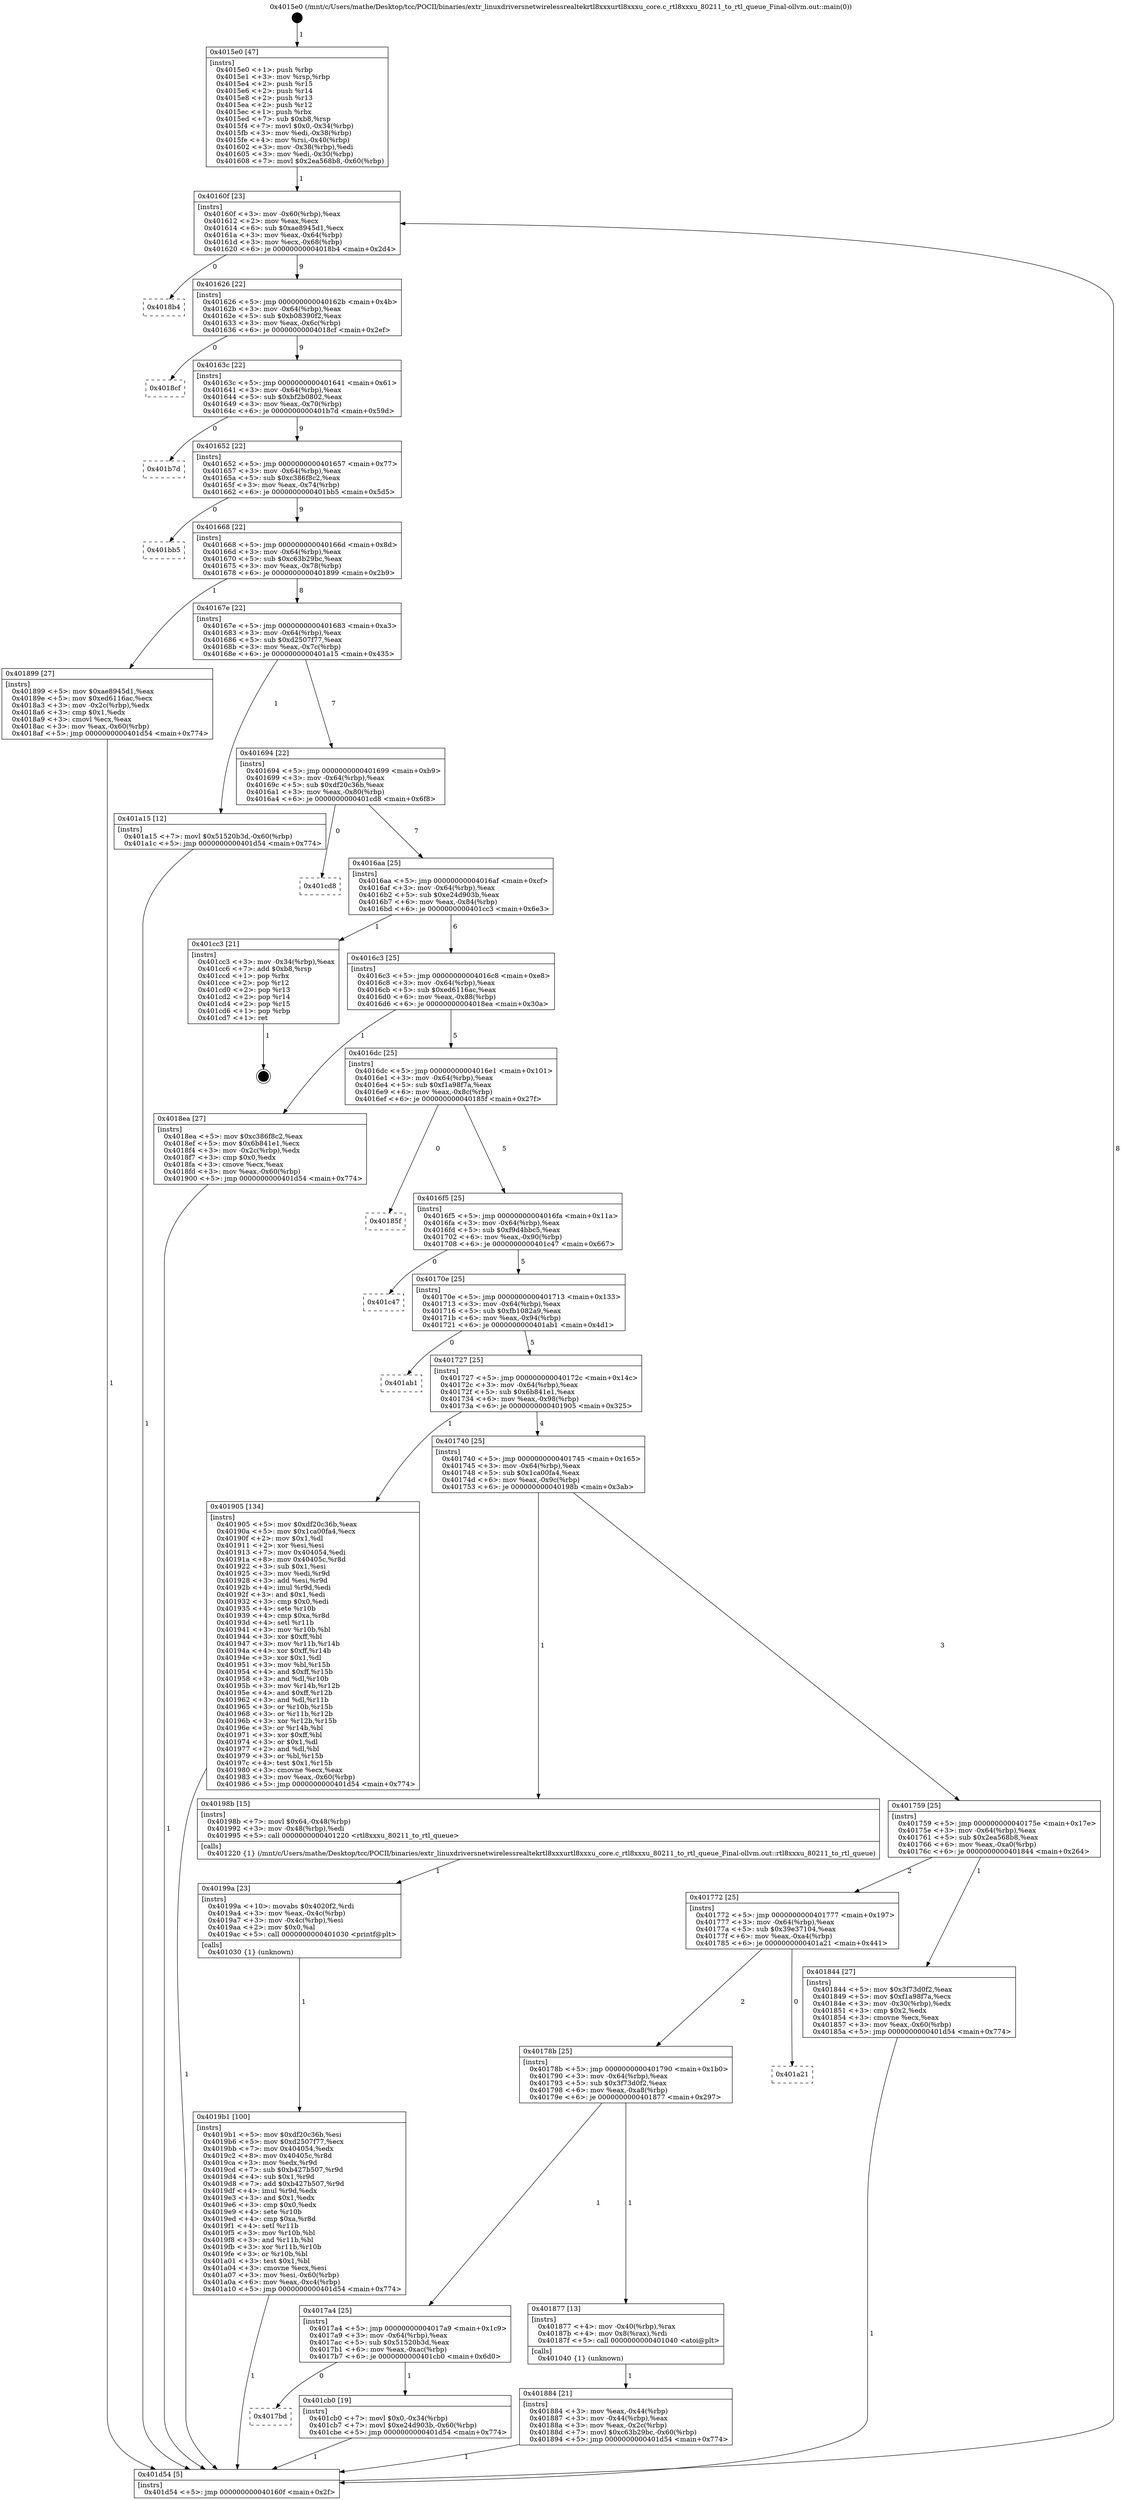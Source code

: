 digraph "0x4015e0" {
  label = "0x4015e0 (/mnt/c/Users/mathe/Desktop/tcc/POCII/binaries/extr_linuxdriversnetwirelessrealtekrtl8xxxurtl8xxxu_core.c_rtl8xxxu_80211_to_rtl_queue_Final-ollvm.out::main(0))"
  labelloc = "t"
  node[shape=record]

  Entry [label="",width=0.3,height=0.3,shape=circle,fillcolor=black,style=filled]
  "0x40160f" [label="{
     0x40160f [23]\l
     | [instrs]\l
     &nbsp;&nbsp;0x40160f \<+3\>: mov -0x60(%rbp),%eax\l
     &nbsp;&nbsp;0x401612 \<+2\>: mov %eax,%ecx\l
     &nbsp;&nbsp;0x401614 \<+6\>: sub $0xae8945d1,%ecx\l
     &nbsp;&nbsp;0x40161a \<+3\>: mov %eax,-0x64(%rbp)\l
     &nbsp;&nbsp;0x40161d \<+3\>: mov %ecx,-0x68(%rbp)\l
     &nbsp;&nbsp;0x401620 \<+6\>: je 00000000004018b4 \<main+0x2d4\>\l
  }"]
  "0x4018b4" [label="{
     0x4018b4\l
  }", style=dashed]
  "0x401626" [label="{
     0x401626 [22]\l
     | [instrs]\l
     &nbsp;&nbsp;0x401626 \<+5\>: jmp 000000000040162b \<main+0x4b\>\l
     &nbsp;&nbsp;0x40162b \<+3\>: mov -0x64(%rbp),%eax\l
     &nbsp;&nbsp;0x40162e \<+5\>: sub $0xb08390f2,%eax\l
     &nbsp;&nbsp;0x401633 \<+3\>: mov %eax,-0x6c(%rbp)\l
     &nbsp;&nbsp;0x401636 \<+6\>: je 00000000004018cf \<main+0x2ef\>\l
  }"]
  Exit [label="",width=0.3,height=0.3,shape=circle,fillcolor=black,style=filled,peripheries=2]
  "0x4018cf" [label="{
     0x4018cf\l
  }", style=dashed]
  "0x40163c" [label="{
     0x40163c [22]\l
     | [instrs]\l
     &nbsp;&nbsp;0x40163c \<+5\>: jmp 0000000000401641 \<main+0x61\>\l
     &nbsp;&nbsp;0x401641 \<+3\>: mov -0x64(%rbp),%eax\l
     &nbsp;&nbsp;0x401644 \<+5\>: sub $0xbf2b0802,%eax\l
     &nbsp;&nbsp;0x401649 \<+3\>: mov %eax,-0x70(%rbp)\l
     &nbsp;&nbsp;0x40164c \<+6\>: je 0000000000401b7d \<main+0x59d\>\l
  }"]
  "0x4017bd" [label="{
     0x4017bd\l
  }", style=dashed]
  "0x401b7d" [label="{
     0x401b7d\l
  }", style=dashed]
  "0x401652" [label="{
     0x401652 [22]\l
     | [instrs]\l
     &nbsp;&nbsp;0x401652 \<+5\>: jmp 0000000000401657 \<main+0x77\>\l
     &nbsp;&nbsp;0x401657 \<+3\>: mov -0x64(%rbp),%eax\l
     &nbsp;&nbsp;0x40165a \<+5\>: sub $0xc386f8c2,%eax\l
     &nbsp;&nbsp;0x40165f \<+3\>: mov %eax,-0x74(%rbp)\l
     &nbsp;&nbsp;0x401662 \<+6\>: je 0000000000401bb5 \<main+0x5d5\>\l
  }"]
  "0x401cb0" [label="{
     0x401cb0 [19]\l
     | [instrs]\l
     &nbsp;&nbsp;0x401cb0 \<+7\>: movl $0x0,-0x34(%rbp)\l
     &nbsp;&nbsp;0x401cb7 \<+7\>: movl $0xe24d903b,-0x60(%rbp)\l
     &nbsp;&nbsp;0x401cbe \<+5\>: jmp 0000000000401d54 \<main+0x774\>\l
  }"]
  "0x401bb5" [label="{
     0x401bb5\l
  }", style=dashed]
  "0x401668" [label="{
     0x401668 [22]\l
     | [instrs]\l
     &nbsp;&nbsp;0x401668 \<+5\>: jmp 000000000040166d \<main+0x8d\>\l
     &nbsp;&nbsp;0x40166d \<+3\>: mov -0x64(%rbp),%eax\l
     &nbsp;&nbsp;0x401670 \<+5\>: sub $0xc63b29bc,%eax\l
     &nbsp;&nbsp;0x401675 \<+3\>: mov %eax,-0x78(%rbp)\l
     &nbsp;&nbsp;0x401678 \<+6\>: je 0000000000401899 \<main+0x2b9\>\l
  }"]
  "0x4019b1" [label="{
     0x4019b1 [100]\l
     | [instrs]\l
     &nbsp;&nbsp;0x4019b1 \<+5\>: mov $0xdf20c36b,%esi\l
     &nbsp;&nbsp;0x4019b6 \<+5\>: mov $0xd2507f77,%ecx\l
     &nbsp;&nbsp;0x4019bb \<+7\>: mov 0x404054,%edx\l
     &nbsp;&nbsp;0x4019c2 \<+8\>: mov 0x40405c,%r8d\l
     &nbsp;&nbsp;0x4019ca \<+3\>: mov %edx,%r9d\l
     &nbsp;&nbsp;0x4019cd \<+7\>: sub $0xb427b507,%r9d\l
     &nbsp;&nbsp;0x4019d4 \<+4\>: sub $0x1,%r9d\l
     &nbsp;&nbsp;0x4019d8 \<+7\>: add $0xb427b507,%r9d\l
     &nbsp;&nbsp;0x4019df \<+4\>: imul %r9d,%edx\l
     &nbsp;&nbsp;0x4019e3 \<+3\>: and $0x1,%edx\l
     &nbsp;&nbsp;0x4019e6 \<+3\>: cmp $0x0,%edx\l
     &nbsp;&nbsp;0x4019e9 \<+4\>: sete %r10b\l
     &nbsp;&nbsp;0x4019ed \<+4\>: cmp $0xa,%r8d\l
     &nbsp;&nbsp;0x4019f1 \<+4\>: setl %r11b\l
     &nbsp;&nbsp;0x4019f5 \<+3\>: mov %r10b,%bl\l
     &nbsp;&nbsp;0x4019f8 \<+3\>: and %r11b,%bl\l
     &nbsp;&nbsp;0x4019fb \<+3\>: xor %r11b,%r10b\l
     &nbsp;&nbsp;0x4019fe \<+3\>: or %r10b,%bl\l
     &nbsp;&nbsp;0x401a01 \<+3\>: test $0x1,%bl\l
     &nbsp;&nbsp;0x401a04 \<+3\>: cmovne %ecx,%esi\l
     &nbsp;&nbsp;0x401a07 \<+3\>: mov %esi,-0x60(%rbp)\l
     &nbsp;&nbsp;0x401a0a \<+6\>: mov %eax,-0xc4(%rbp)\l
     &nbsp;&nbsp;0x401a10 \<+5\>: jmp 0000000000401d54 \<main+0x774\>\l
  }"]
  "0x401899" [label="{
     0x401899 [27]\l
     | [instrs]\l
     &nbsp;&nbsp;0x401899 \<+5\>: mov $0xae8945d1,%eax\l
     &nbsp;&nbsp;0x40189e \<+5\>: mov $0xed6116ac,%ecx\l
     &nbsp;&nbsp;0x4018a3 \<+3\>: mov -0x2c(%rbp),%edx\l
     &nbsp;&nbsp;0x4018a6 \<+3\>: cmp $0x1,%edx\l
     &nbsp;&nbsp;0x4018a9 \<+3\>: cmovl %ecx,%eax\l
     &nbsp;&nbsp;0x4018ac \<+3\>: mov %eax,-0x60(%rbp)\l
     &nbsp;&nbsp;0x4018af \<+5\>: jmp 0000000000401d54 \<main+0x774\>\l
  }"]
  "0x40167e" [label="{
     0x40167e [22]\l
     | [instrs]\l
     &nbsp;&nbsp;0x40167e \<+5\>: jmp 0000000000401683 \<main+0xa3\>\l
     &nbsp;&nbsp;0x401683 \<+3\>: mov -0x64(%rbp),%eax\l
     &nbsp;&nbsp;0x401686 \<+5\>: sub $0xd2507f77,%eax\l
     &nbsp;&nbsp;0x40168b \<+3\>: mov %eax,-0x7c(%rbp)\l
     &nbsp;&nbsp;0x40168e \<+6\>: je 0000000000401a15 \<main+0x435\>\l
  }"]
  "0x40199a" [label="{
     0x40199a [23]\l
     | [instrs]\l
     &nbsp;&nbsp;0x40199a \<+10\>: movabs $0x4020f2,%rdi\l
     &nbsp;&nbsp;0x4019a4 \<+3\>: mov %eax,-0x4c(%rbp)\l
     &nbsp;&nbsp;0x4019a7 \<+3\>: mov -0x4c(%rbp),%esi\l
     &nbsp;&nbsp;0x4019aa \<+2\>: mov $0x0,%al\l
     &nbsp;&nbsp;0x4019ac \<+5\>: call 0000000000401030 \<printf@plt\>\l
     | [calls]\l
     &nbsp;&nbsp;0x401030 \{1\} (unknown)\l
  }"]
  "0x401a15" [label="{
     0x401a15 [12]\l
     | [instrs]\l
     &nbsp;&nbsp;0x401a15 \<+7\>: movl $0x51520b3d,-0x60(%rbp)\l
     &nbsp;&nbsp;0x401a1c \<+5\>: jmp 0000000000401d54 \<main+0x774\>\l
  }"]
  "0x401694" [label="{
     0x401694 [22]\l
     | [instrs]\l
     &nbsp;&nbsp;0x401694 \<+5\>: jmp 0000000000401699 \<main+0xb9\>\l
     &nbsp;&nbsp;0x401699 \<+3\>: mov -0x64(%rbp),%eax\l
     &nbsp;&nbsp;0x40169c \<+5\>: sub $0xdf20c36b,%eax\l
     &nbsp;&nbsp;0x4016a1 \<+3\>: mov %eax,-0x80(%rbp)\l
     &nbsp;&nbsp;0x4016a4 \<+6\>: je 0000000000401cd8 \<main+0x6f8\>\l
  }"]
  "0x401884" [label="{
     0x401884 [21]\l
     | [instrs]\l
     &nbsp;&nbsp;0x401884 \<+3\>: mov %eax,-0x44(%rbp)\l
     &nbsp;&nbsp;0x401887 \<+3\>: mov -0x44(%rbp),%eax\l
     &nbsp;&nbsp;0x40188a \<+3\>: mov %eax,-0x2c(%rbp)\l
     &nbsp;&nbsp;0x40188d \<+7\>: movl $0xc63b29bc,-0x60(%rbp)\l
     &nbsp;&nbsp;0x401894 \<+5\>: jmp 0000000000401d54 \<main+0x774\>\l
  }"]
  "0x401cd8" [label="{
     0x401cd8\l
  }", style=dashed]
  "0x4016aa" [label="{
     0x4016aa [25]\l
     | [instrs]\l
     &nbsp;&nbsp;0x4016aa \<+5\>: jmp 00000000004016af \<main+0xcf\>\l
     &nbsp;&nbsp;0x4016af \<+3\>: mov -0x64(%rbp),%eax\l
     &nbsp;&nbsp;0x4016b2 \<+5\>: sub $0xe24d903b,%eax\l
     &nbsp;&nbsp;0x4016b7 \<+6\>: mov %eax,-0x84(%rbp)\l
     &nbsp;&nbsp;0x4016bd \<+6\>: je 0000000000401cc3 \<main+0x6e3\>\l
  }"]
  "0x4017a4" [label="{
     0x4017a4 [25]\l
     | [instrs]\l
     &nbsp;&nbsp;0x4017a4 \<+5\>: jmp 00000000004017a9 \<main+0x1c9\>\l
     &nbsp;&nbsp;0x4017a9 \<+3\>: mov -0x64(%rbp),%eax\l
     &nbsp;&nbsp;0x4017ac \<+5\>: sub $0x51520b3d,%eax\l
     &nbsp;&nbsp;0x4017b1 \<+6\>: mov %eax,-0xac(%rbp)\l
     &nbsp;&nbsp;0x4017b7 \<+6\>: je 0000000000401cb0 \<main+0x6d0\>\l
  }"]
  "0x401cc3" [label="{
     0x401cc3 [21]\l
     | [instrs]\l
     &nbsp;&nbsp;0x401cc3 \<+3\>: mov -0x34(%rbp),%eax\l
     &nbsp;&nbsp;0x401cc6 \<+7\>: add $0xb8,%rsp\l
     &nbsp;&nbsp;0x401ccd \<+1\>: pop %rbx\l
     &nbsp;&nbsp;0x401cce \<+2\>: pop %r12\l
     &nbsp;&nbsp;0x401cd0 \<+2\>: pop %r13\l
     &nbsp;&nbsp;0x401cd2 \<+2\>: pop %r14\l
     &nbsp;&nbsp;0x401cd4 \<+2\>: pop %r15\l
     &nbsp;&nbsp;0x401cd6 \<+1\>: pop %rbp\l
     &nbsp;&nbsp;0x401cd7 \<+1\>: ret\l
  }"]
  "0x4016c3" [label="{
     0x4016c3 [25]\l
     | [instrs]\l
     &nbsp;&nbsp;0x4016c3 \<+5\>: jmp 00000000004016c8 \<main+0xe8\>\l
     &nbsp;&nbsp;0x4016c8 \<+3\>: mov -0x64(%rbp),%eax\l
     &nbsp;&nbsp;0x4016cb \<+5\>: sub $0xed6116ac,%eax\l
     &nbsp;&nbsp;0x4016d0 \<+6\>: mov %eax,-0x88(%rbp)\l
     &nbsp;&nbsp;0x4016d6 \<+6\>: je 00000000004018ea \<main+0x30a\>\l
  }"]
  "0x401877" [label="{
     0x401877 [13]\l
     | [instrs]\l
     &nbsp;&nbsp;0x401877 \<+4\>: mov -0x40(%rbp),%rax\l
     &nbsp;&nbsp;0x40187b \<+4\>: mov 0x8(%rax),%rdi\l
     &nbsp;&nbsp;0x40187f \<+5\>: call 0000000000401040 \<atoi@plt\>\l
     | [calls]\l
     &nbsp;&nbsp;0x401040 \{1\} (unknown)\l
  }"]
  "0x4018ea" [label="{
     0x4018ea [27]\l
     | [instrs]\l
     &nbsp;&nbsp;0x4018ea \<+5\>: mov $0xc386f8c2,%eax\l
     &nbsp;&nbsp;0x4018ef \<+5\>: mov $0x6b841e1,%ecx\l
     &nbsp;&nbsp;0x4018f4 \<+3\>: mov -0x2c(%rbp),%edx\l
     &nbsp;&nbsp;0x4018f7 \<+3\>: cmp $0x0,%edx\l
     &nbsp;&nbsp;0x4018fa \<+3\>: cmove %ecx,%eax\l
     &nbsp;&nbsp;0x4018fd \<+3\>: mov %eax,-0x60(%rbp)\l
     &nbsp;&nbsp;0x401900 \<+5\>: jmp 0000000000401d54 \<main+0x774\>\l
  }"]
  "0x4016dc" [label="{
     0x4016dc [25]\l
     | [instrs]\l
     &nbsp;&nbsp;0x4016dc \<+5\>: jmp 00000000004016e1 \<main+0x101\>\l
     &nbsp;&nbsp;0x4016e1 \<+3\>: mov -0x64(%rbp),%eax\l
     &nbsp;&nbsp;0x4016e4 \<+5\>: sub $0xf1a98f7a,%eax\l
     &nbsp;&nbsp;0x4016e9 \<+6\>: mov %eax,-0x8c(%rbp)\l
     &nbsp;&nbsp;0x4016ef \<+6\>: je 000000000040185f \<main+0x27f\>\l
  }"]
  "0x40178b" [label="{
     0x40178b [25]\l
     | [instrs]\l
     &nbsp;&nbsp;0x40178b \<+5\>: jmp 0000000000401790 \<main+0x1b0\>\l
     &nbsp;&nbsp;0x401790 \<+3\>: mov -0x64(%rbp),%eax\l
     &nbsp;&nbsp;0x401793 \<+5\>: sub $0x3f73d0f2,%eax\l
     &nbsp;&nbsp;0x401798 \<+6\>: mov %eax,-0xa8(%rbp)\l
     &nbsp;&nbsp;0x40179e \<+6\>: je 0000000000401877 \<main+0x297\>\l
  }"]
  "0x40185f" [label="{
     0x40185f\l
  }", style=dashed]
  "0x4016f5" [label="{
     0x4016f5 [25]\l
     | [instrs]\l
     &nbsp;&nbsp;0x4016f5 \<+5\>: jmp 00000000004016fa \<main+0x11a\>\l
     &nbsp;&nbsp;0x4016fa \<+3\>: mov -0x64(%rbp),%eax\l
     &nbsp;&nbsp;0x4016fd \<+5\>: sub $0xf9d4bbc5,%eax\l
     &nbsp;&nbsp;0x401702 \<+6\>: mov %eax,-0x90(%rbp)\l
     &nbsp;&nbsp;0x401708 \<+6\>: je 0000000000401c47 \<main+0x667\>\l
  }"]
  "0x401a21" [label="{
     0x401a21\l
  }", style=dashed]
  "0x401c47" [label="{
     0x401c47\l
  }", style=dashed]
  "0x40170e" [label="{
     0x40170e [25]\l
     | [instrs]\l
     &nbsp;&nbsp;0x40170e \<+5\>: jmp 0000000000401713 \<main+0x133\>\l
     &nbsp;&nbsp;0x401713 \<+3\>: mov -0x64(%rbp),%eax\l
     &nbsp;&nbsp;0x401716 \<+5\>: sub $0xfb1082a9,%eax\l
     &nbsp;&nbsp;0x40171b \<+6\>: mov %eax,-0x94(%rbp)\l
     &nbsp;&nbsp;0x401721 \<+6\>: je 0000000000401ab1 \<main+0x4d1\>\l
  }"]
  "0x4015e0" [label="{
     0x4015e0 [47]\l
     | [instrs]\l
     &nbsp;&nbsp;0x4015e0 \<+1\>: push %rbp\l
     &nbsp;&nbsp;0x4015e1 \<+3\>: mov %rsp,%rbp\l
     &nbsp;&nbsp;0x4015e4 \<+2\>: push %r15\l
     &nbsp;&nbsp;0x4015e6 \<+2\>: push %r14\l
     &nbsp;&nbsp;0x4015e8 \<+2\>: push %r13\l
     &nbsp;&nbsp;0x4015ea \<+2\>: push %r12\l
     &nbsp;&nbsp;0x4015ec \<+1\>: push %rbx\l
     &nbsp;&nbsp;0x4015ed \<+7\>: sub $0xb8,%rsp\l
     &nbsp;&nbsp;0x4015f4 \<+7\>: movl $0x0,-0x34(%rbp)\l
     &nbsp;&nbsp;0x4015fb \<+3\>: mov %edi,-0x38(%rbp)\l
     &nbsp;&nbsp;0x4015fe \<+4\>: mov %rsi,-0x40(%rbp)\l
     &nbsp;&nbsp;0x401602 \<+3\>: mov -0x38(%rbp),%edi\l
     &nbsp;&nbsp;0x401605 \<+3\>: mov %edi,-0x30(%rbp)\l
     &nbsp;&nbsp;0x401608 \<+7\>: movl $0x2ea568b8,-0x60(%rbp)\l
  }"]
  "0x401ab1" [label="{
     0x401ab1\l
  }", style=dashed]
  "0x401727" [label="{
     0x401727 [25]\l
     | [instrs]\l
     &nbsp;&nbsp;0x401727 \<+5\>: jmp 000000000040172c \<main+0x14c\>\l
     &nbsp;&nbsp;0x40172c \<+3\>: mov -0x64(%rbp),%eax\l
     &nbsp;&nbsp;0x40172f \<+5\>: sub $0x6b841e1,%eax\l
     &nbsp;&nbsp;0x401734 \<+6\>: mov %eax,-0x98(%rbp)\l
     &nbsp;&nbsp;0x40173a \<+6\>: je 0000000000401905 \<main+0x325\>\l
  }"]
  "0x401d54" [label="{
     0x401d54 [5]\l
     | [instrs]\l
     &nbsp;&nbsp;0x401d54 \<+5\>: jmp 000000000040160f \<main+0x2f\>\l
  }"]
  "0x401905" [label="{
     0x401905 [134]\l
     | [instrs]\l
     &nbsp;&nbsp;0x401905 \<+5\>: mov $0xdf20c36b,%eax\l
     &nbsp;&nbsp;0x40190a \<+5\>: mov $0x1ca00fa4,%ecx\l
     &nbsp;&nbsp;0x40190f \<+2\>: mov $0x1,%dl\l
     &nbsp;&nbsp;0x401911 \<+2\>: xor %esi,%esi\l
     &nbsp;&nbsp;0x401913 \<+7\>: mov 0x404054,%edi\l
     &nbsp;&nbsp;0x40191a \<+8\>: mov 0x40405c,%r8d\l
     &nbsp;&nbsp;0x401922 \<+3\>: sub $0x1,%esi\l
     &nbsp;&nbsp;0x401925 \<+3\>: mov %edi,%r9d\l
     &nbsp;&nbsp;0x401928 \<+3\>: add %esi,%r9d\l
     &nbsp;&nbsp;0x40192b \<+4\>: imul %r9d,%edi\l
     &nbsp;&nbsp;0x40192f \<+3\>: and $0x1,%edi\l
     &nbsp;&nbsp;0x401932 \<+3\>: cmp $0x0,%edi\l
     &nbsp;&nbsp;0x401935 \<+4\>: sete %r10b\l
     &nbsp;&nbsp;0x401939 \<+4\>: cmp $0xa,%r8d\l
     &nbsp;&nbsp;0x40193d \<+4\>: setl %r11b\l
     &nbsp;&nbsp;0x401941 \<+3\>: mov %r10b,%bl\l
     &nbsp;&nbsp;0x401944 \<+3\>: xor $0xff,%bl\l
     &nbsp;&nbsp;0x401947 \<+3\>: mov %r11b,%r14b\l
     &nbsp;&nbsp;0x40194a \<+4\>: xor $0xff,%r14b\l
     &nbsp;&nbsp;0x40194e \<+3\>: xor $0x1,%dl\l
     &nbsp;&nbsp;0x401951 \<+3\>: mov %bl,%r15b\l
     &nbsp;&nbsp;0x401954 \<+4\>: and $0xff,%r15b\l
     &nbsp;&nbsp;0x401958 \<+3\>: and %dl,%r10b\l
     &nbsp;&nbsp;0x40195b \<+3\>: mov %r14b,%r12b\l
     &nbsp;&nbsp;0x40195e \<+4\>: and $0xff,%r12b\l
     &nbsp;&nbsp;0x401962 \<+3\>: and %dl,%r11b\l
     &nbsp;&nbsp;0x401965 \<+3\>: or %r10b,%r15b\l
     &nbsp;&nbsp;0x401968 \<+3\>: or %r11b,%r12b\l
     &nbsp;&nbsp;0x40196b \<+3\>: xor %r12b,%r15b\l
     &nbsp;&nbsp;0x40196e \<+3\>: or %r14b,%bl\l
     &nbsp;&nbsp;0x401971 \<+3\>: xor $0xff,%bl\l
     &nbsp;&nbsp;0x401974 \<+3\>: or $0x1,%dl\l
     &nbsp;&nbsp;0x401977 \<+2\>: and %dl,%bl\l
     &nbsp;&nbsp;0x401979 \<+3\>: or %bl,%r15b\l
     &nbsp;&nbsp;0x40197c \<+4\>: test $0x1,%r15b\l
     &nbsp;&nbsp;0x401980 \<+3\>: cmovne %ecx,%eax\l
     &nbsp;&nbsp;0x401983 \<+3\>: mov %eax,-0x60(%rbp)\l
     &nbsp;&nbsp;0x401986 \<+5\>: jmp 0000000000401d54 \<main+0x774\>\l
  }"]
  "0x401740" [label="{
     0x401740 [25]\l
     | [instrs]\l
     &nbsp;&nbsp;0x401740 \<+5\>: jmp 0000000000401745 \<main+0x165\>\l
     &nbsp;&nbsp;0x401745 \<+3\>: mov -0x64(%rbp),%eax\l
     &nbsp;&nbsp;0x401748 \<+5\>: sub $0x1ca00fa4,%eax\l
     &nbsp;&nbsp;0x40174d \<+6\>: mov %eax,-0x9c(%rbp)\l
     &nbsp;&nbsp;0x401753 \<+6\>: je 000000000040198b \<main+0x3ab\>\l
  }"]
  "0x401772" [label="{
     0x401772 [25]\l
     | [instrs]\l
     &nbsp;&nbsp;0x401772 \<+5\>: jmp 0000000000401777 \<main+0x197\>\l
     &nbsp;&nbsp;0x401777 \<+3\>: mov -0x64(%rbp),%eax\l
     &nbsp;&nbsp;0x40177a \<+5\>: sub $0x39e37104,%eax\l
     &nbsp;&nbsp;0x40177f \<+6\>: mov %eax,-0xa4(%rbp)\l
     &nbsp;&nbsp;0x401785 \<+6\>: je 0000000000401a21 \<main+0x441\>\l
  }"]
  "0x40198b" [label="{
     0x40198b [15]\l
     | [instrs]\l
     &nbsp;&nbsp;0x40198b \<+7\>: movl $0x64,-0x48(%rbp)\l
     &nbsp;&nbsp;0x401992 \<+3\>: mov -0x48(%rbp),%edi\l
     &nbsp;&nbsp;0x401995 \<+5\>: call 0000000000401220 \<rtl8xxxu_80211_to_rtl_queue\>\l
     | [calls]\l
     &nbsp;&nbsp;0x401220 \{1\} (/mnt/c/Users/mathe/Desktop/tcc/POCII/binaries/extr_linuxdriversnetwirelessrealtekrtl8xxxurtl8xxxu_core.c_rtl8xxxu_80211_to_rtl_queue_Final-ollvm.out::rtl8xxxu_80211_to_rtl_queue)\l
  }"]
  "0x401759" [label="{
     0x401759 [25]\l
     | [instrs]\l
     &nbsp;&nbsp;0x401759 \<+5\>: jmp 000000000040175e \<main+0x17e\>\l
     &nbsp;&nbsp;0x40175e \<+3\>: mov -0x64(%rbp),%eax\l
     &nbsp;&nbsp;0x401761 \<+5\>: sub $0x2ea568b8,%eax\l
     &nbsp;&nbsp;0x401766 \<+6\>: mov %eax,-0xa0(%rbp)\l
     &nbsp;&nbsp;0x40176c \<+6\>: je 0000000000401844 \<main+0x264\>\l
  }"]
  "0x401844" [label="{
     0x401844 [27]\l
     | [instrs]\l
     &nbsp;&nbsp;0x401844 \<+5\>: mov $0x3f73d0f2,%eax\l
     &nbsp;&nbsp;0x401849 \<+5\>: mov $0xf1a98f7a,%ecx\l
     &nbsp;&nbsp;0x40184e \<+3\>: mov -0x30(%rbp),%edx\l
     &nbsp;&nbsp;0x401851 \<+3\>: cmp $0x2,%edx\l
     &nbsp;&nbsp;0x401854 \<+3\>: cmovne %ecx,%eax\l
     &nbsp;&nbsp;0x401857 \<+3\>: mov %eax,-0x60(%rbp)\l
     &nbsp;&nbsp;0x40185a \<+5\>: jmp 0000000000401d54 \<main+0x774\>\l
  }"]
  Entry -> "0x4015e0" [label=" 1"]
  "0x40160f" -> "0x4018b4" [label=" 0"]
  "0x40160f" -> "0x401626" [label=" 9"]
  "0x401cc3" -> Exit [label=" 1"]
  "0x401626" -> "0x4018cf" [label=" 0"]
  "0x401626" -> "0x40163c" [label=" 9"]
  "0x401cb0" -> "0x401d54" [label=" 1"]
  "0x40163c" -> "0x401b7d" [label=" 0"]
  "0x40163c" -> "0x401652" [label=" 9"]
  "0x4017a4" -> "0x4017bd" [label=" 0"]
  "0x401652" -> "0x401bb5" [label=" 0"]
  "0x401652" -> "0x401668" [label=" 9"]
  "0x4017a4" -> "0x401cb0" [label=" 1"]
  "0x401668" -> "0x401899" [label=" 1"]
  "0x401668" -> "0x40167e" [label=" 8"]
  "0x401a15" -> "0x401d54" [label=" 1"]
  "0x40167e" -> "0x401a15" [label=" 1"]
  "0x40167e" -> "0x401694" [label=" 7"]
  "0x4019b1" -> "0x401d54" [label=" 1"]
  "0x401694" -> "0x401cd8" [label=" 0"]
  "0x401694" -> "0x4016aa" [label=" 7"]
  "0x40199a" -> "0x4019b1" [label=" 1"]
  "0x4016aa" -> "0x401cc3" [label=" 1"]
  "0x4016aa" -> "0x4016c3" [label=" 6"]
  "0x40198b" -> "0x40199a" [label=" 1"]
  "0x4016c3" -> "0x4018ea" [label=" 1"]
  "0x4016c3" -> "0x4016dc" [label=" 5"]
  "0x401905" -> "0x401d54" [label=" 1"]
  "0x4016dc" -> "0x40185f" [label=" 0"]
  "0x4016dc" -> "0x4016f5" [label=" 5"]
  "0x401899" -> "0x401d54" [label=" 1"]
  "0x4016f5" -> "0x401c47" [label=" 0"]
  "0x4016f5" -> "0x40170e" [label=" 5"]
  "0x401884" -> "0x401d54" [label=" 1"]
  "0x40170e" -> "0x401ab1" [label=" 0"]
  "0x40170e" -> "0x401727" [label=" 5"]
  "0x40178b" -> "0x4017a4" [label=" 1"]
  "0x401727" -> "0x401905" [label=" 1"]
  "0x401727" -> "0x401740" [label=" 4"]
  "0x40178b" -> "0x401877" [label=" 1"]
  "0x401740" -> "0x40198b" [label=" 1"]
  "0x401740" -> "0x401759" [label=" 3"]
  "0x4018ea" -> "0x401d54" [label=" 1"]
  "0x401759" -> "0x401844" [label=" 1"]
  "0x401759" -> "0x401772" [label=" 2"]
  "0x401844" -> "0x401d54" [label=" 1"]
  "0x4015e0" -> "0x40160f" [label=" 1"]
  "0x401d54" -> "0x40160f" [label=" 8"]
  "0x401877" -> "0x401884" [label=" 1"]
  "0x401772" -> "0x401a21" [label=" 0"]
  "0x401772" -> "0x40178b" [label=" 2"]
}
